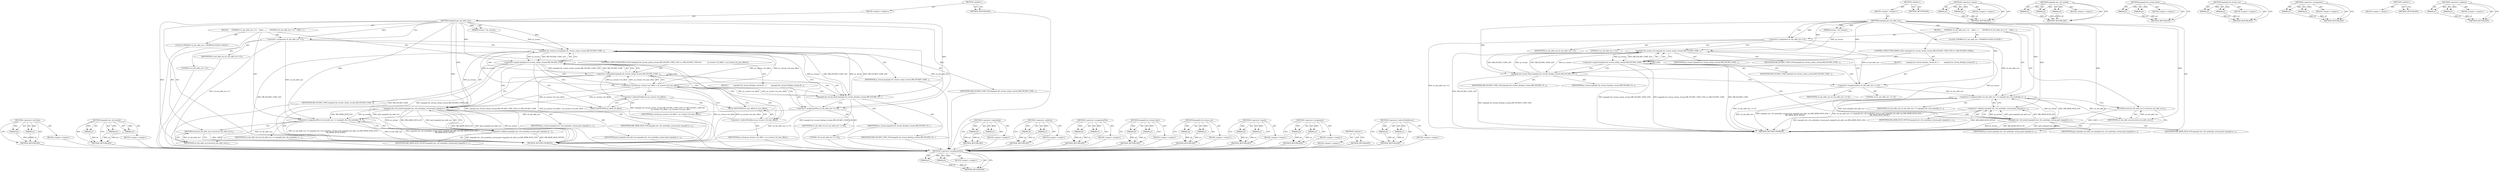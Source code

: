 digraph "&lt;operator&gt;.indirectFieldAccess" {
vulnerable_79 [label=<(METHOD,&lt;operator&gt;.assignmentPlus)>];
vulnerable_80 [label=<(PARAM,p1)>];
vulnerable_81 [label=<(PARAM,p2)>];
vulnerable_82 [label=<(BLOCK,&lt;empty&gt;,&lt;empty&gt;)>];
vulnerable_83 [label=<(METHOD_RETURN,ANY)>];
vulnerable_6 [label=<(METHOD,&lt;global&gt;)<SUB>1</SUB>>];
vulnerable_7 [label=<(BLOCK,&lt;empty&gt;,&lt;empty&gt;)<SUB>1</SUB>>];
vulnerable_8 [label=<(METHOD,impeg2d_get_mb_addr_incr)<SUB>1</SUB>>];
vulnerable_9 [label=<(PARAM,stream_t *ps_stream)<SUB>1</SUB>>];
vulnerable_10 [label=<(BLOCK,{
     UWORD16 u2_mb_addr_incr = 0;
    while (...,{
     UWORD16 u2_mb_addr_incr = 0;
    while (...)<SUB>2</SUB>>];
vulnerable_11 [label="<(LOCAL,UWORD16 u2_mb_addr_incr: UWORD16)<SUB>3</SUB>>"];
vulnerable_12 [label=<(&lt;operator&gt;.assignment,u2_mb_addr_incr = 0)<SUB>3</SUB>>];
vulnerable_13 [label=<(IDENTIFIER,u2_mb_addr_incr,u2_mb_addr_incr = 0)<SUB>3</SUB>>];
vulnerable_14 [label=<(LITERAL,0,u2_mb_addr_incr = 0)<SUB>3</SUB>>];
vulnerable_15 [label=<(CONTROL_STRUCTURE,WHILE,while (impeg2d_bit_stream_nxt(ps_stream,MB_ESCAPE_CODE_LEN) == MB_ESCAPE_CODE))<SUB>4</SUB>>];
vulnerable_16 [label=<(&lt;operator&gt;.equals,impeg2d_bit_stream_nxt(ps_stream,MB_ESCAPE_CODE...)<SUB>4</SUB>>];
vulnerable_17 [label=<(impeg2d_bit_stream_nxt,impeg2d_bit_stream_nxt(ps_stream,MB_ESCAPE_CODE...)<SUB>4</SUB>>];
vulnerable_18 [label=<(IDENTIFIER,ps_stream,impeg2d_bit_stream_nxt(ps_stream,MB_ESCAPE_CODE...)<SUB>4</SUB>>];
vulnerable_19 [label=<(IDENTIFIER,MB_ESCAPE_CODE_LEN,impeg2d_bit_stream_nxt(ps_stream,MB_ESCAPE_CODE...)<SUB>4</SUB>>];
vulnerable_20 [label=<(IDENTIFIER,MB_ESCAPE_CODE,impeg2d_bit_stream_nxt(ps_stream,MB_ESCAPE_CODE...)<SUB>4</SUB>>];
vulnerable_21 [label=<(BLOCK,{
         impeg2d_bit_stream_flush(ps_stream,M...,{
         impeg2d_bit_stream_flush(ps_stream,M...)<SUB>5</SUB>>];
vulnerable_22 [label=<(impeg2d_bit_stream_flush,impeg2d_bit_stream_flush(ps_stream,MB_ESCAPE_CO...)<SUB>6</SUB>>];
vulnerable_23 [label=<(IDENTIFIER,ps_stream,impeg2d_bit_stream_flush(ps_stream,MB_ESCAPE_CO...)<SUB>6</SUB>>];
vulnerable_24 [label=<(IDENTIFIER,MB_ESCAPE_CODE_LEN,impeg2d_bit_stream_flush(ps_stream,MB_ESCAPE_CO...)<SUB>6</SUB>>];
vulnerable_25 [label=<(&lt;operator&gt;.assignmentPlus,u2_mb_addr_incr += 33)<SUB>7</SUB>>];
vulnerable_26 [label=<(IDENTIFIER,u2_mb_addr_incr,u2_mb_addr_incr += 33)<SUB>7</SUB>>];
vulnerable_27 [label=<(LITERAL,33,u2_mb_addr_incr += 33)<SUB>7</SUB>>];
vulnerable_28 [label=<(&lt;operator&gt;.assignmentPlus,u2_mb_addr_incr += impeg2d_dec_vld_symbol(ps_st...)<SUB>9</SUB>>];
vulnerable_29 [label=<(IDENTIFIER,u2_mb_addr_incr,u2_mb_addr_incr += impeg2d_dec_vld_symbol(ps_st...)<SUB>9</SUB>>];
vulnerable_30 [label=<(&lt;operator&gt;.addition,impeg2d_dec_vld_symbol(ps_stream,gai2_impeg2d_m...)<SUB>9</SUB>>];
vulnerable_31 [label=<(impeg2d_dec_vld_symbol,impeg2d_dec_vld_symbol(ps_stream,gai2_impeg2d_m...)<SUB>9</SUB>>];
vulnerable_32 [label=<(IDENTIFIER,ps_stream,impeg2d_dec_vld_symbol(ps_stream,gai2_impeg2d_m...)<SUB>9</SUB>>];
vulnerable_33 [label=<(IDENTIFIER,gai2_impeg2d_mb_addr_incr,impeg2d_dec_vld_symbol(ps_stream,gai2_impeg2d_m...)<SUB>9</SUB>>];
vulnerable_34 [label=<(IDENTIFIER,MB_ADDR_INCR_LEN,impeg2d_dec_vld_symbol(ps_stream,gai2_impeg2d_m...)<SUB>9</SUB>>];
vulnerable_35 [label=<(IDENTIFIER,MB_ADDR_INCR_OFFSET,impeg2d_dec_vld_symbol(ps_stream,gai2_impeg2d_m...)<SUB>10</SUB>>];
vulnerable_36 [label=<(RETURN,return(u2_mb_addr_incr);,return(u2_mb_addr_incr);)<SUB>11</SUB>>];
vulnerable_37 [label=<(IDENTIFIER,u2_mb_addr_incr,return(u2_mb_addr_incr);)<SUB>11</SUB>>];
vulnerable_38 [label=<(METHOD_RETURN,UWORD16)<SUB>1</SUB>>];
vulnerable_40 [label=<(METHOD_RETURN,ANY)<SUB>1</SUB>>];
vulnerable_64 [label=<(METHOD,&lt;operator&gt;.equals)>];
vulnerable_65 [label=<(PARAM,p1)>];
vulnerable_66 [label=<(PARAM,p2)>];
vulnerable_67 [label=<(BLOCK,&lt;empty&gt;,&lt;empty&gt;)>];
vulnerable_68 [label=<(METHOD_RETURN,ANY)>];
vulnerable_89 [label=<(METHOD,impeg2d_dec_vld_symbol)>];
vulnerable_90 [label=<(PARAM,p1)>];
vulnerable_91 [label=<(PARAM,p2)>];
vulnerable_92 [label=<(PARAM,p3)>];
vulnerable_93 [label=<(BLOCK,&lt;empty&gt;,&lt;empty&gt;)>];
vulnerable_94 [label=<(METHOD_RETURN,ANY)>];
vulnerable_74 [label=<(METHOD,impeg2d_bit_stream_flush)>];
vulnerable_75 [label=<(PARAM,p1)>];
vulnerable_76 [label=<(PARAM,p2)>];
vulnerable_77 [label=<(BLOCK,&lt;empty&gt;,&lt;empty&gt;)>];
vulnerable_78 [label=<(METHOD_RETURN,ANY)>];
vulnerable_69 [label=<(METHOD,impeg2d_bit_stream_nxt)>];
vulnerable_70 [label=<(PARAM,p1)>];
vulnerable_71 [label=<(PARAM,p2)>];
vulnerable_72 [label=<(BLOCK,&lt;empty&gt;,&lt;empty&gt;)>];
vulnerable_73 [label=<(METHOD_RETURN,ANY)>];
vulnerable_59 [label=<(METHOD,&lt;operator&gt;.assignment)>];
vulnerable_60 [label=<(PARAM,p1)>];
vulnerable_61 [label=<(PARAM,p2)>];
vulnerable_62 [label=<(BLOCK,&lt;empty&gt;,&lt;empty&gt;)>];
vulnerable_63 [label=<(METHOD_RETURN,ANY)>];
vulnerable_53 [label=<(METHOD,&lt;global&gt;)<SUB>1</SUB>>];
vulnerable_54 [label=<(BLOCK,&lt;empty&gt;,&lt;empty&gt;)>];
vulnerable_55 [label=<(METHOD_RETURN,ANY)>];
vulnerable_84 [label=<(METHOD,&lt;operator&gt;.addition)>];
vulnerable_85 [label=<(PARAM,p1)>];
vulnerable_86 [label=<(PARAM,p2)>];
vulnerable_87 [label=<(BLOCK,&lt;empty&gt;,&lt;empty&gt;)>];
vulnerable_88 [label=<(METHOD_RETURN,ANY)>];
fixed_87 [label=<(METHOD,&lt;operator&gt;.lessThan)>];
fixed_88 [label=<(PARAM,p1)>];
fixed_89 [label=<(PARAM,p2)>];
fixed_90 [label=<(BLOCK,&lt;empty&gt;,&lt;empty&gt;)>];
fixed_91 [label=<(METHOD_RETURN,ANY)>];
fixed_112 [label=<(METHOD,impeg2d_dec_vld_symbol)>];
fixed_113 [label=<(PARAM,p1)>];
fixed_114 [label=<(PARAM,p2)>];
fixed_115 [label=<(PARAM,p3)>];
fixed_116 [label=<(BLOCK,&lt;empty&gt;,&lt;empty&gt;)>];
fixed_117 [label=<(METHOD_RETURN,ANY)>];
fixed_6 [label=<(METHOD,&lt;global&gt;)<SUB>1</SUB>>];
fixed_7 [label=<(BLOCK,&lt;empty&gt;,&lt;empty&gt;)<SUB>1</SUB>>];
fixed_8 [label=<(METHOD,impeg2d_get_mb_addr_incr)<SUB>1</SUB>>];
fixed_9 [label=<(PARAM,stream_t *ps_stream)<SUB>1</SUB>>];
fixed_10 [label=<(BLOCK,{
     UWORD16 u2_mb_addr_incr = 0;
    while (...,{
     UWORD16 u2_mb_addr_incr = 0;
    while (...)<SUB>2</SUB>>];
fixed_11 [label="<(LOCAL,UWORD16 u2_mb_addr_incr: UWORD16)<SUB>3</SUB>>"];
fixed_12 [label=<(&lt;operator&gt;.assignment,u2_mb_addr_incr = 0)<SUB>3</SUB>>];
fixed_13 [label=<(IDENTIFIER,u2_mb_addr_incr,u2_mb_addr_incr = 0)<SUB>3</SUB>>];
fixed_14 [label=<(LITERAL,0,u2_mb_addr_incr = 0)<SUB>3</SUB>>];
fixed_15 [label=<(CONTROL_STRUCTURE,WHILE,while (impeg2d_bit_stream_nxt(ps_stream,MB_ESCAPE_CODE_LEN) == MB_ESCAPE_CODE &amp;&amp;
            ps_stream-&gt;u4_offset &lt; ps_stream-&gt;u4_max_offset))<SUB>4</SUB>>];
fixed_16 [label=<(&lt;operator&gt;.logicalAnd,impeg2d_bit_stream_nxt(ps_stream,MB_ESCAPE_CODE...)<SUB>4</SUB>>];
fixed_17 [label=<(&lt;operator&gt;.equals,impeg2d_bit_stream_nxt(ps_stream,MB_ESCAPE_CODE...)<SUB>4</SUB>>];
fixed_18 [label=<(impeg2d_bit_stream_nxt,impeg2d_bit_stream_nxt(ps_stream,MB_ESCAPE_CODE...)<SUB>4</SUB>>];
fixed_19 [label=<(IDENTIFIER,ps_stream,impeg2d_bit_stream_nxt(ps_stream,MB_ESCAPE_CODE...)<SUB>4</SUB>>];
fixed_20 [label=<(IDENTIFIER,MB_ESCAPE_CODE_LEN,impeg2d_bit_stream_nxt(ps_stream,MB_ESCAPE_CODE...)<SUB>4</SUB>>];
fixed_21 [label=<(IDENTIFIER,MB_ESCAPE_CODE,impeg2d_bit_stream_nxt(ps_stream,MB_ESCAPE_CODE...)<SUB>4</SUB>>];
fixed_22 [label=<(&lt;operator&gt;.lessThan,ps_stream-&gt;u4_offset &lt; ps_stream-&gt;u4_max_offset)<SUB>5</SUB>>];
fixed_23 [label=<(&lt;operator&gt;.indirectFieldAccess,ps_stream-&gt;u4_offset)<SUB>5</SUB>>];
fixed_24 [label=<(IDENTIFIER,ps_stream,ps_stream-&gt;u4_offset &lt; ps_stream-&gt;u4_max_offset)<SUB>5</SUB>>];
fixed_25 [label=<(FIELD_IDENTIFIER,u4_offset,u4_offset)<SUB>5</SUB>>];
fixed_26 [label=<(&lt;operator&gt;.indirectFieldAccess,ps_stream-&gt;u4_max_offset)<SUB>5</SUB>>];
fixed_27 [label=<(IDENTIFIER,ps_stream,ps_stream-&gt;u4_offset &lt; ps_stream-&gt;u4_max_offset)<SUB>5</SUB>>];
fixed_28 [label=<(FIELD_IDENTIFIER,u4_max_offset,u4_max_offset)<SUB>5</SUB>>];
fixed_29 [label=<(BLOCK,{
         impeg2d_bit_stream_flush(ps_stream,M...,{
         impeg2d_bit_stream_flush(ps_stream,M...)<SUB>6</SUB>>];
fixed_30 [label=<(impeg2d_bit_stream_flush,impeg2d_bit_stream_flush(ps_stream,MB_ESCAPE_CO...)<SUB>7</SUB>>];
fixed_31 [label=<(IDENTIFIER,ps_stream,impeg2d_bit_stream_flush(ps_stream,MB_ESCAPE_CO...)<SUB>7</SUB>>];
fixed_32 [label=<(IDENTIFIER,MB_ESCAPE_CODE_LEN,impeg2d_bit_stream_flush(ps_stream,MB_ESCAPE_CO...)<SUB>7</SUB>>];
fixed_33 [label=<(&lt;operator&gt;.assignmentPlus,u2_mb_addr_incr += 33)<SUB>8</SUB>>];
fixed_34 [label=<(IDENTIFIER,u2_mb_addr_incr,u2_mb_addr_incr += 33)<SUB>8</SUB>>];
fixed_35 [label=<(LITERAL,33,u2_mb_addr_incr += 33)<SUB>8</SUB>>];
fixed_36 [label=<(&lt;operator&gt;.assignmentPlus,u2_mb_addr_incr += impeg2d_dec_vld_symbol(ps_st...)<SUB>10</SUB>>];
fixed_37 [label=<(IDENTIFIER,u2_mb_addr_incr,u2_mb_addr_incr += impeg2d_dec_vld_symbol(ps_st...)<SUB>10</SUB>>];
fixed_38 [label=<(&lt;operator&gt;.addition,impeg2d_dec_vld_symbol(ps_stream,gai2_impeg2d_m...)<SUB>10</SUB>>];
fixed_39 [label=<(impeg2d_dec_vld_symbol,impeg2d_dec_vld_symbol(ps_stream,gai2_impeg2d_m...)<SUB>10</SUB>>];
fixed_40 [label=<(IDENTIFIER,ps_stream,impeg2d_dec_vld_symbol(ps_stream,gai2_impeg2d_m...)<SUB>10</SUB>>];
fixed_41 [label=<(IDENTIFIER,gai2_impeg2d_mb_addr_incr,impeg2d_dec_vld_symbol(ps_stream,gai2_impeg2d_m...)<SUB>10</SUB>>];
fixed_42 [label=<(IDENTIFIER,MB_ADDR_INCR_LEN,impeg2d_dec_vld_symbol(ps_stream,gai2_impeg2d_m...)<SUB>10</SUB>>];
fixed_43 [label=<(IDENTIFIER,MB_ADDR_INCR_OFFSET,impeg2d_dec_vld_symbol(ps_stream,gai2_impeg2d_m...)<SUB>11</SUB>>];
fixed_44 [label=<(RETURN,return(u2_mb_addr_incr);,return(u2_mb_addr_incr);)<SUB>12</SUB>>];
fixed_45 [label=<(IDENTIFIER,u2_mb_addr_incr,return(u2_mb_addr_incr);)<SUB>12</SUB>>];
fixed_46 [label=<(METHOD_RETURN,UWORD16)<SUB>1</SUB>>];
fixed_48 [label=<(METHOD_RETURN,ANY)<SUB>1</SUB>>];
fixed_72 [label=<(METHOD,&lt;operator&gt;.logicalAnd)>];
fixed_73 [label=<(PARAM,p1)>];
fixed_74 [label=<(PARAM,p2)>];
fixed_75 [label=<(BLOCK,&lt;empty&gt;,&lt;empty&gt;)>];
fixed_76 [label=<(METHOD_RETURN,ANY)>];
fixed_107 [label=<(METHOD,&lt;operator&gt;.addition)>];
fixed_108 [label=<(PARAM,p1)>];
fixed_109 [label=<(PARAM,p2)>];
fixed_110 [label=<(BLOCK,&lt;empty&gt;,&lt;empty&gt;)>];
fixed_111 [label=<(METHOD_RETURN,ANY)>];
fixed_102 [label=<(METHOD,&lt;operator&gt;.assignmentPlus)>];
fixed_103 [label=<(PARAM,p1)>];
fixed_104 [label=<(PARAM,p2)>];
fixed_105 [label=<(BLOCK,&lt;empty&gt;,&lt;empty&gt;)>];
fixed_106 [label=<(METHOD_RETURN,ANY)>];
fixed_97 [label=<(METHOD,impeg2d_bit_stream_flush)>];
fixed_98 [label=<(PARAM,p1)>];
fixed_99 [label=<(PARAM,p2)>];
fixed_100 [label=<(BLOCK,&lt;empty&gt;,&lt;empty&gt;)>];
fixed_101 [label=<(METHOD_RETURN,ANY)>];
fixed_82 [label=<(METHOD,impeg2d_bit_stream_nxt)>];
fixed_83 [label=<(PARAM,p1)>];
fixed_84 [label=<(PARAM,p2)>];
fixed_85 [label=<(BLOCK,&lt;empty&gt;,&lt;empty&gt;)>];
fixed_86 [label=<(METHOD_RETURN,ANY)>];
fixed_77 [label=<(METHOD,&lt;operator&gt;.equals)>];
fixed_78 [label=<(PARAM,p1)>];
fixed_79 [label=<(PARAM,p2)>];
fixed_80 [label=<(BLOCK,&lt;empty&gt;,&lt;empty&gt;)>];
fixed_81 [label=<(METHOD_RETURN,ANY)>];
fixed_67 [label=<(METHOD,&lt;operator&gt;.assignment)>];
fixed_68 [label=<(PARAM,p1)>];
fixed_69 [label=<(PARAM,p2)>];
fixed_70 [label=<(BLOCK,&lt;empty&gt;,&lt;empty&gt;)>];
fixed_71 [label=<(METHOD_RETURN,ANY)>];
fixed_61 [label=<(METHOD,&lt;global&gt;)<SUB>1</SUB>>];
fixed_62 [label=<(BLOCK,&lt;empty&gt;,&lt;empty&gt;)>];
fixed_63 [label=<(METHOD_RETURN,ANY)>];
fixed_92 [label=<(METHOD,&lt;operator&gt;.indirectFieldAccess)>];
fixed_93 [label=<(PARAM,p1)>];
fixed_94 [label=<(PARAM,p2)>];
fixed_95 [label=<(BLOCK,&lt;empty&gt;,&lt;empty&gt;)>];
fixed_96 [label=<(METHOD_RETURN,ANY)>];
vulnerable_79 -> vulnerable_80  [key=0, label="AST: "];
vulnerable_79 -> vulnerable_80  [key=1, label="DDG: "];
vulnerable_79 -> vulnerable_82  [key=0, label="AST: "];
vulnerable_79 -> vulnerable_81  [key=0, label="AST: "];
vulnerable_79 -> vulnerable_81  [key=1, label="DDG: "];
vulnerable_79 -> vulnerable_83  [key=0, label="AST: "];
vulnerable_79 -> vulnerable_83  [key=1, label="CFG: "];
vulnerable_80 -> vulnerable_83  [key=0, label="DDG: p1"];
vulnerable_81 -> vulnerable_83  [key=0, label="DDG: p2"];
vulnerable_6 -> vulnerable_7  [key=0, label="AST: "];
vulnerable_6 -> vulnerable_40  [key=0, label="AST: "];
vulnerable_6 -> vulnerable_40  [key=1, label="CFG: "];
vulnerable_7 -> vulnerable_8  [key=0, label="AST: "];
vulnerable_8 -> vulnerable_9  [key=0, label="AST: "];
vulnerable_8 -> vulnerable_9  [key=1, label="DDG: "];
vulnerable_8 -> vulnerable_10  [key=0, label="AST: "];
vulnerable_8 -> vulnerable_38  [key=0, label="AST: "];
vulnerable_8 -> vulnerable_12  [key=0, label="CFG: "];
vulnerable_8 -> vulnerable_12  [key=1, label="DDG: "];
vulnerable_8 -> vulnerable_28  [key=0, label="DDG: "];
vulnerable_8 -> vulnerable_37  [key=0, label="DDG: "];
vulnerable_8 -> vulnerable_16  [key=0, label="DDG: "];
vulnerable_8 -> vulnerable_25  [key=0, label="DDG: "];
vulnerable_8 -> vulnerable_30  [key=0, label="DDG: "];
vulnerable_8 -> vulnerable_17  [key=0, label="DDG: "];
vulnerable_8 -> vulnerable_22  [key=0, label="DDG: "];
vulnerable_8 -> vulnerable_31  [key=0, label="DDG: "];
vulnerable_9 -> vulnerable_17  [key=0, label="DDG: ps_stream"];
vulnerable_10 -> vulnerable_11  [key=0, label="AST: "];
vulnerable_10 -> vulnerable_12  [key=0, label="AST: "];
vulnerable_10 -> vulnerable_15  [key=0, label="AST: "];
vulnerable_10 -> vulnerable_28  [key=0, label="AST: "];
vulnerable_10 -> vulnerable_36  [key=0, label="AST: "];
vulnerable_12 -> vulnerable_13  [key=0, label="AST: "];
vulnerable_12 -> vulnerable_14  [key=0, label="AST: "];
vulnerable_12 -> vulnerable_17  [key=0, label="CFG: "];
vulnerable_12 -> vulnerable_38  [key=0, label="DDG: u2_mb_addr_incr = 0"];
vulnerable_12 -> vulnerable_28  [key=0, label="DDG: u2_mb_addr_incr"];
vulnerable_12 -> vulnerable_25  [key=0, label="DDG: u2_mb_addr_incr"];
vulnerable_15 -> vulnerable_16  [key=0, label="AST: "];
vulnerable_15 -> vulnerable_21  [key=0, label="AST: "];
vulnerable_16 -> vulnerable_17  [key=0, label="AST: "];
vulnerable_16 -> vulnerable_17  [key=1, label="CDG: "];
vulnerable_16 -> vulnerable_20  [key=0, label="AST: "];
vulnerable_16 -> vulnerable_22  [key=0, label="CFG: "];
vulnerable_16 -> vulnerable_22  [key=1, label="CDG: "];
vulnerable_16 -> vulnerable_31  [key=0, label="CFG: "];
vulnerable_16 -> vulnerable_38  [key=0, label="DDG: impeg2d_bit_stream_nxt(ps_stream,MB_ESCAPE_CODE_LEN)"];
vulnerable_16 -> vulnerable_38  [key=1, label="DDG: impeg2d_bit_stream_nxt(ps_stream,MB_ESCAPE_CODE_LEN) == MB_ESCAPE_CODE"];
vulnerable_16 -> vulnerable_38  [key=2, label="DDG: MB_ESCAPE_CODE"];
vulnerable_16 -> vulnerable_16  [key=0, label="CDG: "];
vulnerable_16 -> vulnerable_25  [key=0, label="CDG: "];
vulnerable_17 -> vulnerable_18  [key=0, label="AST: "];
vulnerable_17 -> vulnerable_19  [key=0, label="AST: "];
vulnerable_17 -> vulnerable_16  [key=0, label="CFG: "];
vulnerable_17 -> vulnerable_16  [key=1, label="DDG: ps_stream"];
vulnerable_17 -> vulnerable_16  [key=2, label="DDG: MB_ESCAPE_CODE_LEN"];
vulnerable_17 -> vulnerable_38  [key=0, label="DDG: MB_ESCAPE_CODE_LEN"];
vulnerable_17 -> vulnerable_22  [key=0, label="DDG: ps_stream"];
vulnerable_17 -> vulnerable_22  [key=1, label="DDG: MB_ESCAPE_CODE_LEN"];
vulnerable_17 -> vulnerable_31  [key=0, label="DDG: ps_stream"];
vulnerable_21 -> vulnerable_22  [key=0, label="AST: "];
vulnerable_21 -> vulnerable_25  [key=0, label="AST: "];
vulnerable_22 -> vulnerable_23  [key=0, label="AST: "];
vulnerable_22 -> vulnerable_24  [key=0, label="AST: "];
vulnerable_22 -> vulnerable_25  [key=0, label="CFG: "];
vulnerable_22 -> vulnerable_38  [key=0, label="DDG: impeg2d_bit_stream_flush(ps_stream,MB_ESCAPE_CODE_LEN)"];
vulnerable_22 -> vulnerable_17  [key=0, label="DDG: ps_stream"];
vulnerable_22 -> vulnerable_17  [key=1, label="DDG: MB_ESCAPE_CODE_LEN"];
vulnerable_25 -> vulnerable_26  [key=0, label="AST: "];
vulnerable_25 -> vulnerable_27  [key=0, label="AST: "];
vulnerable_25 -> vulnerable_17  [key=0, label="CFG: "];
vulnerable_25 -> vulnerable_38  [key=0, label="DDG: u2_mb_addr_incr += 33"];
vulnerable_25 -> vulnerable_28  [key=0, label="DDG: u2_mb_addr_incr"];
vulnerable_28 -> vulnerable_29  [key=0, label="AST: "];
vulnerable_28 -> vulnerable_30  [key=0, label="AST: "];
vulnerable_28 -> vulnerable_36  [key=0, label="CFG: "];
vulnerable_28 -> vulnerable_38  [key=0, label="DDG: u2_mb_addr_incr"];
vulnerable_28 -> vulnerable_38  [key=1, label="DDG: impeg2d_dec_vld_symbol(ps_stream,gai2_impeg2d_mb_addr_incr,MB_ADDR_INCR_LEN) +
        MB_ADDR_INCR_OFFSET"];
vulnerable_28 -> vulnerable_38  [key=2, label="DDG: u2_mb_addr_incr += impeg2d_dec_vld_symbol(ps_stream,gai2_impeg2d_mb_addr_incr,MB_ADDR_INCR_LEN) +
        MB_ADDR_INCR_OFFSET"];
vulnerable_28 -> vulnerable_37  [key=0, label="DDG: u2_mb_addr_incr"];
vulnerable_30 -> vulnerable_31  [key=0, label="AST: "];
vulnerable_30 -> vulnerable_35  [key=0, label="AST: "];
vulnerable_30 -> vulnerable_28  [key=0, label="CFG: "];
vulnerable_30 -> vulnerable_38  [key=0, label="DDG: impeg2d_dec_vld_symbol(ps_stream,gai2_impeg2d_mb_addr_incr,MB_ADDR_INCR_LEN)"];
vulnerable_30 -> vulnerable_38  [key=1, label="DDG: MB_ADDR_INCR_OFFSET"];
vulnerable_31 -> vulnerable_32  [key=0, label="AST: "];
vulnerable_31 -> vulnerable_33  [key=0, label="AST: "];
vulnerable_31 -> vulnerable_34  [key=0, label="AST: "];
vulnerable_31 -> vulnerable_30  [key=0, label="CFG: "];
vulnerable_31 -> vulnerable_30  [key=1, label="DDG: ps_stream"];
vulnerable_31 -> vulnerable_30  [key=2, label="DDG: gai2_impeg2d_mb_addr_incr"];
vulnerable_31 -> vulnerable_30  [key=3, label="DDG: MB_ADDR_INCR_LEN"];
vulnerable_31 -> vulnerable_38  [key=0, label="DDG: ps_stream"];
vulnerable_31 -> vulnerable_38  [key=1, label="DDG: MB_ADDR_INCR_LEN"];
vulnerable_31 -> vulnerable_38  [key=2, label="DDG: gai2_impeg2d_mb_addr_incr"];
vulnerable_31 -> vulnerable_28  [key=0, label="DDG: ps_stream"];
vulnerable_31 -> vulnerable_28  [key=1, label="DDG: gai2_impeg2d_mb_addr_incr"];
vulnerable_31 -> vulnerable_28  [key=2, label="DDG: MB_ADDR_INCR_LEN"];
vulnerable_36 -> vulnerable_37  [key=0, label="AST: "];
vulnerable_36 -> vulnerable_38  [key=0, label="CFG: "];
vulnerable_36 -> vulnerable_38  [key=1, label="DDG: &lt;RET&gt;"];
vulnerable_37 -> vulnerable_36  [key=0, label="DDG: u2_mb_addr_incr"];
vulnerable_64 -> vulnerable_65  [key=0, label="AST: "];
vulnerable_64 -> vulnerable_65  [key=1, label="DDG: "];
vulnerable_64 -> vulnerable_67  [key=0, label="AST: "];
vulnerable_64 -> vulnerable_66  [key=0, label="AST: "];
vulnerable_64 -> vulnerable_66  [key=1, label="DDG: "];
vulnerable_64 -> vulnerable_68  [key=0, label="AST: "];
vulnerable_64 -> vulnerable_68  [key=1, label="CFG: "];
vulnerable_65 -> vulnerable_68  [key=0, label="DDG: p1"];
vulnerable_66 -> vulnerable_68  [key=0, label="DDG: p2"];
vulnerable_89 -> vulnerable_90  [key=0, label="AST: "];
vulnerable_89 -> vulnerable_90  [key=1, label="DDG: "];
vulnerable_89 -> vulnerable_93  [key=0, label="AST: "];
vulnerable_89 -> vulnerable_91  [key=0, label="AST: "];
vulnerable_89 -> vulnerable_91  [key=1, label="DDG: "];
vulnerable_89 -> vulnerable_94  [key=0, label="AST: "];
vulnerable_89 -> vulnerable_94  [key=1, label="CFG: "];
vulnerable_89 -> vulnerable_92  [key=0, label="AST: "];
vulnerable_89 -> vulnerable_92  [key=1, label="DDG: "];
vulnerable_90 -> vulnerable_94  [key=0, label="DDG: p1"];
vulnerable_91 -> vulnerable_94  [key=0, label="DDG: p2"];
vulnerable_92 -> vulnerable_94  [key=0, label="DDG: p3"];
vulnerable_74 -> vulnerable_75  [key=0, label="AST: "];
vulnerable_74 -> vulnerable_75  [key=1, label="DDG: "];
vulnerable_74 -> vulnerable_77  [key=0, label="AST: "];
vulnerable_74 -> vulnerable_76  [key=0, label="AST: "];
vulnerable_74 -> vulnerable_76  [key=1, label="DDG: "];
vulnerable_74 -> vulnerable_78  [key=0, label="AST: "];
vulnerable_74 -> vulnerable_78  [key=1, label="CFG: "];
vulnerable_75 -> vulnerable_78  [key=0, label="DDG: p1"];
vulnerable_76 -> vulnerable_78  [key=0, label="DDG: p2"];
vulnerable_69 -> vulnerable_70  [key=0, label="AST: "];
vulnerable_69 -> vulnerable_70  [key=1, label="DDG: "];
vulnerable_69 -> vulnerable_72  [key=0, label="AST: "];
vulnerable_69 -> vulnerable_71  [key=0, label="AST: "];
vulnerable_69 -> vulnerable_71  [key=1, label="DDG: "];
vulnerable_69 -> vulnerable_73  [key=0, label="AST: "];
vulnerable_69 -> vulnerable_73  [key=1, label="CFG: "];
vulnerable_70 -> vulnerable_73  [key=0, label="DDG: p1"];
vulnerable_71 -> vulnerable_73  [key=0, label="DDG: p2"];
vulnerable_59 -> vulnerable_60  [key=0, label="AST: "];
vulnerable_59 -> vulnerable_60  [key=1, label="DDG: "];
vulnerable_59 -> vulnerable_62  [key=0, label="AST: "];
vulnerable_59 -> vulnerable_61  [key=0, label="AST: "];
vulnerable_59 -> vulnerable_61  [key=1, label="DDG: "];
vulnerable_59 -> vulnerable_63  [key=0, label="AST: "];
vulnerable_59 -> vulnerable_63  [key=1, label="CFG: "];
vulnerable_60 -> vulnerable_63  [key=0, label="DDG: p1"];
vulnerable_61 -> vulnerable_63  [key=0, label="DDG: p2"];
vulnerable_53 -> vulnerable_54  [key=0, label="AST: "];
vulnerable_53 -> vulnerable_55  [key=0, label="AST: "];
vulnerable_53 -> vulnerable_55  [key=1, label="CFG: "];
vulnerable_84 -> vulnerable_85  [key=0, label="AST: "];
vulnerable_84 -> vulnerable_85  [key=1, label="DDG: "];
vulnerable_84 -> vulnerable_87  [key=0, label="AST: "];
vulnerable_84 -> vulnerable_86  [key=0, label="AST: "];
vulnerable_84 -> vulnerable_86  [key=1, label="DDG: "];
vulnerable_84 -> vulnerable_88  [key=0, label="AST: "];
vulnerable_84 -> vulnerable_88  [key=1, label="CFG: "];
vulnerable_85 -> vulnerable_88  [key=0, label="DDG: p1"];
vulnerable_86 -> vulnerable_88  [key=0, label="DDG: p2"];
fixed_87 -> fixed_88  [key=0, label="AST: "];
fixed_87 -> fixed_88  [key=1, label="DDG: "];
fixed_87 -> fixed_90  [key=0, label="AST: "];
fixed_87 -> fixed_89  [key=0, label="AST: "];
fixed_87 -> fixed_89  [key=1, label="DDG: "];
fixed_87 -> fixed_91  [key=0, label="AST: "];
fixed_87 -> fixed_91  [key=1, label="CFG: "];
fixed_88 -> fixed_91  [key=0, label="DDG: p1"];
fixed_89 -> fixed_91  [key=0, label="DDG: p2"];
fixed_90 -> vulnerable_79  [key=0];
fixed_91 -> vulnerable_79  [key=0];
fixed_112 -> fixed_113  [key=0, label="AST: "];
fixed_112 -> fixed_113  [key=1, label="DDG: "];
fixed_112 -> fixed_116  [key=0, label="AST: "];
fixed_112 -> fixed_114  [key=0, label="AST: "];
fixed_112 -> fixed_114  [key=1, label="DDG: "];
fixed_112 -> fixed_117  [key=0, label="AST: "];
fixed_112 -> fixed_117  [key=1, label="CFG: "];
fixed_112 -> fixed_115  [key=0, label="AST: "];
fixed_112 -> fixed_115  [key=1, label="DDG: "];
fixed_113 -> fixed_117  [key=0, label="DDG: p1"];
fixed_114 -> fixed_117  [key=0, label="DDG: p2"];
fixed_115 -> fixed_117  [key=0, label="DDG: p3"];
fixed_116 -> vulnerable_79  [key=0];
fixed_117 -> vulnerable_79  [key=0];
fixed_6 -> fixed_7  [key=0, label="AST: "];
fixed_6 -> fixed_48  [key=0, label="AST: "];
fixed_6 -> fixed_48  [key=1, label="CFG: "];
fixed_7 -> fixed_8  [key=0, label="AST: "];
fixed_8 -> fixed_9  [key=0, label="AST: "];
fixed_8 -> fixed_9  [key=1, label="DDG: "];
fixed_8 -> fixed_10  [key=0, label="AST: "];
fixed_8 -> fixed_46  [key=0, label="AST: "];
fixed_8 -> fixed_12  [key=0, label="CFG: "];
fixed_8 -> fixed_12  [key=1, label="DDG: "];
fixed_8 -> fixed_36  [key=0, label="DDG: "];
fixed_8 -> fixed_45  [key=0, label="DDG: "];
fixed_8 -> fixed_33  [key=0, label="DDG: "];
fixed_8 -> fixed_38  [key=0, label="DDG: "];
fixed_8 -> fixed_17  [key=0, label="DDG: "];
fixed_8 -> fixed_30  [key=0, label="DDG: "];
fixed_8 -> fixed_39  [key=0, label="DDG: "];
fixed_8 -> fixed_18  [key=0, label="DDG: "];
fixed_9 -> fixed_18  [key=0, label="DDG: ps_stream"];
fixed_10 -> fixed_11  [key=0, label="AST: "];
fixed_10 -> fixed_12  [key=0, label="AST: "];
fixed_10 -> fixed_15  [key=0, label="AST: "];
fixed_10 -> fixed_36  [key=0, label="AST: "];
fixed_10 -> fixed_44  [key=0, label="AST: "];
fixed_11 -> vulnerable_79  [key=0];
fixed_12 -> fixed_13  [key=0, label="AST: "];
fixed_12 -> fixed_14  [key=0, label="AST: "];
fixed_12 -> fixed_18  [key=0, label="CFG: "];
fixed_12 -> fixed_46  [key=0, label="DDG: u2_mb_addr_incr = 0"];
fixed_12 -> fixed_36  [key=0, label="DDG: u2_mb_addr_incr"];
fixed_12 -> fixed_33  [key=0, label="DDG: u2_mb_addr_incr"];
fixed_13 -> vulnerable_79  [key=0];
fixed_14 -> vulnerable_79  [key=0];
fixed_15 -> fixed_16  [key=0, label="AST: "];
fixed_15 -> fixed_29  [key=0, label="AST: "];
fixed_16 -> fixed_17  [key=0, label="AST: "];
fixed_16 -> fixed_17  [key=1, label="CDG: "];
fixed_16 -> fixed_22  [key=0, label="AST: "];
fixed_16 -> fixed_30  [key=0, label="CFG: "];
fixed_16 -> fixed_30  [key=1, label="CDG: "];
fixed_16 -> fixed_39  [key=0, label="CFG: "];
fixed_16 -> fixed_46  [key=0, label="DDG: impeg2d_bit_stream_nxt(ps_stream,MB_ESCAPE_CODE_LEN) == MB_ESCAPE_CODE"];
fixed_16 -> fixed_46  [key=1, label="DDG: ps_stream-&gt;u4_offset &lt; ps_stream-&gt;u4_max_offset"];
fixed_16 -> fixed_46  [key=2, label="DDG: impeg2d_bit_stream_nxt(ps_stream,MB_ESCAPE_CODE_LEN) == MB_ESCAPE_CODE &amp;&amp;
            ps_stream-&gt;u4_offset &lt; ps_stream-&gt;u4_max_offset"];
fixed_16 -> fixed_16  [key=0, label="CDG: "];
fixed_16 -> fixed_18  [key=0, label="CDG: "];
fixed_16 -> fixed_33  [key=0, label="CDG: "];
fixed_17 -> fixed_18  [key=0, label="AST: "];
fixed_17 -> fixed_21  [key=0, label="AST: "];
fixed_17 -> fixed_16  [key=0, label="CFG: "];
fixed_17 -> fixed_16  [key=1, label="DDG: impeg2d_bit_stream_nxt(ps_stream,MB_ESCAPE_CODE_LEN)"];
fixed_17 -> fixed_16  [key=2, label="DDG: MB_ESCAPE_CODE"];
fixed_17 -> fixed_25  [key=0, label="CFG: "];
fixed_17 -> fixed_25  [key=1, label="CDG: "];
fixed_17 -> fixed_46  [key=0, label="DDG: impeg2d_bit_stream_nxt(ps_stream,MB_ESCAPE_CODE_LEN)"];
fixed_17 -> fixed_46  [key=1, label="DDG: MB_ESCAPE_CODE"];
fixed_17 -> fixed_26  [key=0, label="CDG: "];
fixed_17 -> fixed_23  [key=0, label="CDG: "];
fixed_17 -> fixed_28  [key=0, label="CDG: "];
fixed_17 -> fixed_22  [key=0, label="CDG: "];
fixed_18 -> fixed_19  [key=0, label="AST: "];
fixed_18 -> fixed_20  [key=0, label="AST: "];
fixed_18 -> fixed_17  [key=0, label="CFG: "];
fixed_18 -> fixed_17  [key=1, label="DDG: ps_stream"];
fixed_18 -> fixed_17  [key=2, label="DDG: MB_ESCAPE_CODE_LEN"];
fixed_18 -> fixed_46  [key=0, label="DDG: MB_ESCAPE_CODE_LEN"];
fixed_18 -> fixed_22  [key=0, label="DDG: ps_stream"];
fixed_18 -> fixed_30  [key=0, label="DDG: ps_stream"];
fixed_18 -> fixed_30  [key=1, label="DDG: MB_ESCAPE_CODE_LEN"];
fixed_18 -> fixed_39  [key=0, label="DDG: ps_stream"];
fixed_19 -> vulnerable_79  [key=0];
fixed_20 -> vulnerable_79  [key=0];
fixed_21 -> vulnerable_79  [key=0];
fixed_22 -> fixed_23  [key=0, label="AST: "];
fixed_22 -> fixed_26  [key=0, label="AST: "];
fixed_22 -> fixed_16  [key=0, label="CFG: "];
fixed_22 -> fixed_16  [key=1, label="DDG: ps_stream-&gt;u4_offset"];
fixed_22 -> fixed_16  [key=2, label="DDG: ps_stream-&gt;u4_max_offset"];
fixed_22 -> fixed_46  [key=0, label="DDG: ps_stream-&gt;u4_offset"];
fixed_22 -> fixed_46  [key=1, label="DDG: ps_stream-&gt;u4_max_offset"];
fixed_22 -> fixed_30  [key=0, label="DDG: ps_stream-&gt;u4_offset"];
fixed_22 -> fixed_30  [key=1, label="DDG: ps_stream-&gt;u4_max_offset"];
fixed_22 -> fixed_39  [key=0, label="DDG: ps_stream-&gt;u4_offset"];
fixed_22 -> fixed_39  [key=1, label="DDG: ps_stream-&gt;u4_max_offset"];
fixed_22 -> fixed_18  [key=0, label="DDG: ps_stream-&gt;u4_offset"];
fixed_22 -> fixed_18  [key=1, label="DDG: ps_stream-&gt;u4_max_offset"];
fixed_23 -> fixed_24  [key=0, label="AST: "];
fixed_23 -> fixed_25  [key=0, label="AST: "];
fixed_23 -> fixed_28  [key=0, label="CFG: "];
fixed_24 -> vulnerable_79  [key=0];
fixed_25 -> fixed_23  [key=0, label="CFG: "];
fixed_26 -> fixed_27  [key=0, label="AST: "];
fixed_26 -> fixed_28  [key=0, label="AST: "];
fixed_26 -> fixed_22  [key=0, label="CFG: "];
fixed_27 -> vulnerable_79  [key=0];
fixed_28 -> fixed_26  [key=0, label="CFG: "];
fixed_29 -> fixed_30  [key=0, label="AST: "];
fixed_29 -> fixed_33  [key=0, label="AST: "];
fixed_30 -> fixed_31  [key=0, label="AST: "];
fixed_30 -> fixed_32  [key=0, label="AST: "];
fixed_30 -> fixed_33  [key=0, label="CFG: "];
fixed_30 -> fixed_46  [key=0, label="DDG: impeg2d_bit_stream_flush(ps_stream,MB_ESCAPE_CODE_LEN)"];
fixed_30 -> fixed_18  [key=0, label="DDG: ps_stream"];
fixed_30 -> fixed_18  [key=1, label="DDG: MB_ESCAPE_CODE_LEN"];
fixed_31 -> vulnerable_79  [key=0];
fixed_32 -> vulnerable_79  [key=0];
fixed_33 -> fixed_34  [key=0, label="AST: "];
fixed_33 -> fixed_35  [key=0, label="AST: "];
fixed_33 -> fixed_18  [key=0, label="CFG: "];
fixed_33 -> fixed_46  [key=0, label="DDG: u2_mb_addr_incr += 33"];
fixed_33 -> fixed_36  [key=0, label="DDG: u2_mb_addr_incr"];
fixed_34 -> vulnerable_79  [key=0];
fixed_35 -> vulnerable_79  [key=0];
fixed_36 -> fixed_37  [key=0, label="AST: "];
fixed_36 -> fixed_38  [key=0, label="AST: "];
fixed_36 -> fixed_44  [key=0, label="CFG: "];
fixed_36 -> fixed_46  [key=0, label="DDG: u2_mb_addr_incr"];
fixed_36 -> fixed_46  [key=1, label="DDG: impeg2d_dec_vld_symbol(ps_stream,gai2_impeg2d_mb_addr_incr,MB_ADDR_INCR_LEN) +
        MB_ADDR_INCR_OFFSET"];
fixed_36 -> fixed_46  [key=2, label="DDG: u2_mb_addr_incr += impeg2d_dec_vld_symbol(ps_stream,gai2_impeg2d_mb_addr_incr,MB_ADDR_INCR_LEN) +
        MB_ADDR_INCR_OFFSET"];
fixed_36 -> fixed_45  [key=0, label="DDG: u2_mb_addr_incr"];
fixed_37 -> vulnerable_79  [key=0];
fixed_38 -> fixed_39  [key=0, label="AST: "];
fixed_38 -> fixed_43  [key=0, label="AST: "];
fixed_38 -> fixed_36  [key=0, label="CFG: "];
fixed_38 -> fixed_46  [key=0, label="DDG: impeg2d_dec_vld_symbol(ps_stream,gai2_impeg2d_mb_addr_incr,MB_ADDR_INCR_LEN)"];
fixed_38 -> fixed_46  [key=1, label="DDG: MB_ADDR_INCR_OFFSET"];
fixed_39 -> fixed_40  [key=0, label="AST: "];
fixed_39 -> fixed_41  [key=0, label="AST: "];
fixed_39 -> fixed_42  [key=0, label="AST: "];
fixed_39 -> fixed_38  [key=0, label="CFG: "];
fixed_39 -> fixed_38  [key=1, label="DDG: ps_stream"];
fixed_39 -> fixed_38  [key=2, label="DDG: gai2_impeg2d_mb_addr_incr"];
fixed_39 -> fixed_38  [key=3, label="DDG: MB_ADDR_INCR_LEN"];
fixed_39 -> fixed_46  [key=0, label="DDG: ps_stream"];
fixed_39 -> fixed_46  [key=1, label="DDG: MB_ADDR_INCR_LEN"];
fixed_39 -> fixed_46  [key=2, label="DDG: gai2_impeg2d_mb_addr_incr"];
fixed_39 -> fixed_36  [key=0, label="DDG: ps_stream"];
fixed_39 -> fixed_36  [key=1, label="DDG: gai2_impeg2d_mb_addr_incr"];
fixed_39 -> fixed_36  [key=2, label="DDG: MB_ADDR_INCR_LEN"];
fixed_40 -> vulnerable_79  [key=0];
fixed_41 -> vulnerable_79  [key=0];
fixed_42 -> vulnerable_79  [key=0];
fixed_43 -> vulnerable_79  [key=0];
fixed_44 -> fixed_45  [key=0, label="AST: "];
fixed_44 -> fixed_46  [key=0, label="CFG: "];
fixed_44 -> fixed_46  [key=1, label="DDG: &lt;RET&gt;"];
fixed_45 -> fixed_44  [key=0, label="DDG: u2_mb_addr_incr"];
fixed_46 -> vulnerable_79  [key=0];
fixed_48 -> vulnerable_79  [key=0];
fixed_72 -> fixed_73  [key=0, label="AST: "];
fixed_72 -> fixed_73  [key=1, label="DDG: "];
fixed_72 -> fixed_75  [key=0, label="AST: "];
fixed_72 -> fixed_74  [key=0, label="AST: "];
fixed_72 -> fixed_74  [key=1, label="DDG: "];
fixed_72 -> fixed_76  [key=0, label="AST: "];
fixed_72 -> fixed_76  [key=1, label="CFG: "];
fixed_73 -> fixed_76  [key=0, label="DDG: p1"];
fixed_74 -> fixed_76  [key=0, label="DDG: p2"];
fixed_75 -> vulnerable_79  [key=0];
fixed_76 -> vulnerable_79  [key=0];
fixed_107 -> fixed_108  [key=0, label="AST: "];
fixed_107 -> fixed_108  [key=1, label="DDG: "];
fixed_107 -> fixed_110  [key=0, label="AST: "];
fixed_107 -> fixed_109  [key=0, label="AST: "];
fixed_107 -> fixed_109  [key=1, label="DDG: "];
fixed_107 -> fixed_111  [key=0, label="AST: "];
fixed_107 -> fixed_111  [key=1, label="CFG: "];
fixed_108 -> fixed_111  [key=0, label="DDG: p1"];
fixed_109 -> fixed_111  [key=0, label="DDG: p2"];
fixed_110 -> vulnerable_79  [key=0];
fixed_111 -> vulnerable_79  [key=0];
fixed_102 -> fixed_103  [key=0, label="AST: "];
fixed_102 -> fixed_103  [key=1, label="DDG: "];
fixed_102 -> fixed_105  [key=0, label="AST: "];
fixed_102 -> fixed_104  [key=0, label="AST: "];
fixed_102 -> fixed_104  [key=1, label="DDG: "];
fixed_102 -> fixed_106  [key=0, label="AST: "];
fixed_102 -> fixed_106  [key=1, label="CFG: "];
fixed_103 -> fixed_106  [key=0, label="DDG: p1"];
fixed_104 -> fixed_106  [key=0, label="DDG: p2"];
fixed_105 -> vulnerable_79  [key=0];
fixed_106 -> vulnerable_79  [key=0];
fixed_97 -> fixed_98  [key=0, label="AST: "];
fixed_97 -> fixed_98  [key=1, label="DDG: "];
fixed_97 -> fixed_100  [key=0, label="AST: "];
fixed_97 -> fixed_99  [key=0, label="AST: "];
fixed_97 -> fixed_99  [key=1, label="DDG: "];
fixed_97 -> fixed_101  [key=0, label="AST: "];
fixed_97 -> fixed_101  [key=1, label="CFG: "];
fixed_98 -> fixed_101  [key=0, label="DDG: p1"];
fixed_99 -> fixed_101  [key=0, label="DDG: p2"];
fixed_100 -> vulnerable_79  [key=0];
fixed_101 -> vulnerable_79  [key=0];
fixed_82 -> fixed_83  [key=0, label="AST: "];
fixed_82 -> fixed_83  [key=1, label="DDG: "];
fixed_82 -> fixed_85  [key=0, label="AST: "];
fixed_82 -> fixed_84  [key=0, label="AST: "];
fixed_82 -> fixed_84  [key=1, label="DDG: "];
fixed_82 -> fixed_86  [key=0, label="AST: "];
fixed_82 -> fixed_86  [key=1, label="CFG: "];
fixed_83 -> fixed_86  [key=0, label="DDG: p1"];
fixed_84 -> fixed_86  [key=0, label="DDG: p2"];
fixed_85 -> vulnerable_79  [key=0];
fixed_86 -> vulnerable_79  [key=0];
fixed_77 -> fixed_78  [key=0, label="AST: "];
fixed_77 -> fixed_78  [key=1, label="DDG: "];
fixed_77 -> fixed_80  [key=0, label="AST: "];
fixed_77 -> fixed_79  [key=0, label="AST: "];
fixed_77 -> fixed_79  [key=1, label="DDG: "];
fixed_77 -> fixed_81  [key=0, label="AST: "];
fixed_77 -> fixed_81  [key=1, label="CFG: "];
fixed_78 -> fixed_81  [key=0, label="DDG: p1"];
fixed_79 -> fixed_81  [key=0, label="DDG: p2"];
fixed_80 -> vulnerable_79  [key=0];
fixed_81 -> vulnerable_79  [key=0];
fixed_67 -> fixed_68  [key=0, label="AST: "];
fixed_67 -> fixed_68  [key=1, label="DDG: "];
fixed_67 -> fixed_70  [key=0, label="AST: "];
fixed_67 -> fixed_69  [key=0, label="AST: "];
fixed_67 -> fixed_69  [key=1, label="DDG: "];
fixed_67 -> fixed_71  [key=0, label="AST: "];
fixed_67 -> fixed_71  [key=1, label="CFG: "];
fixed_68 -> fixed_71  [key=0, label="DDG: p1"];
fixed_69 -> fixed_71  [key=0, label="DDG: p2"];
fixed_70 -> vulnerable_79  [key=0];
fixed_71 -> vulnerable_79  [key=0];
fixed_61 -> fixed_62  [key=0, label="AST: "];
fixed_61 -> fixed_63  [key=0, label="AST: "];
fixed_61 -> fixed_63  [key=1, label="CFG: "];
fixed_62 -> vulnerable_79  [key=0];
fixed_63 -> vulnerable_79  [key=0];
fixed_92 -> fixed_93  [key=0, label="AST: "];
fixed_92 -> fixed_93  [key=1, label="DDG: "];
fixed_92 -> fixed_95  [key=0, label="AST: "];
fixed_92 -> fixed_94  [key=0, label="AST: "];
fixed_92 -> fixed_94  [key=1, label="DDG: "];
fixed_92 -> fixed_96  [key=0, label="AST: "];
fixed_92 -> fixed_96  [key=1, label="CFG: "];
fixed_93 -> fixed_96  [key=0, label="DDG: p1"];
fixed_94 -> fixed_96  [key=0, label="DDG: p2"];
fixed_95 -> vulnerable_79  [key=0];
fixed_96 -> vulnerable_79  [key=0];
}
